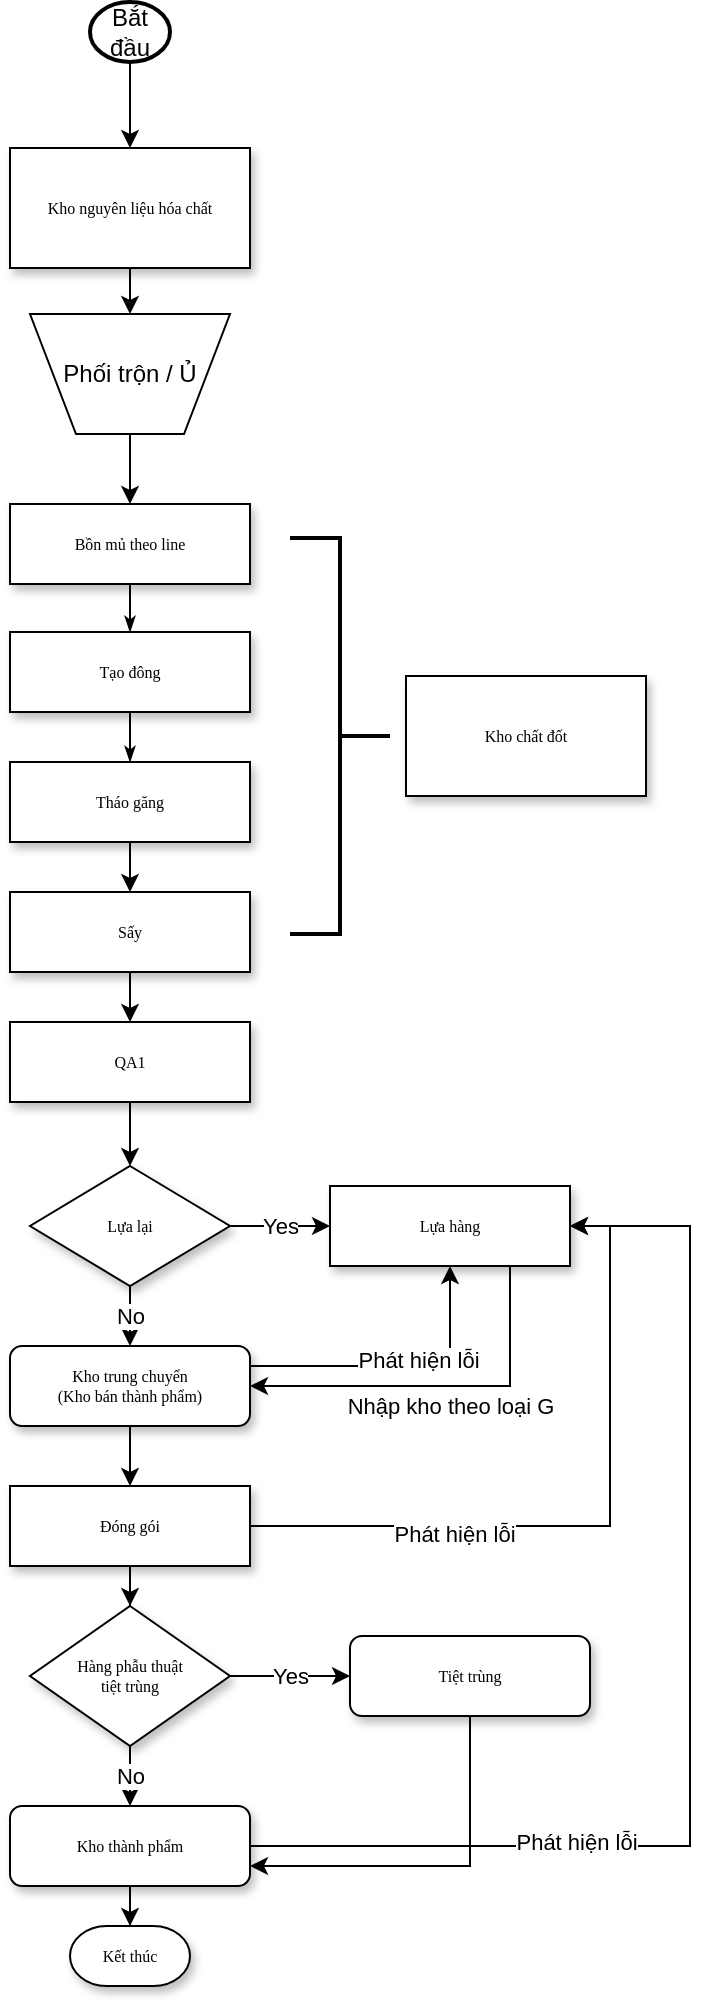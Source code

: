 <mxfile version="20.8.20" type="github">
  <diagram name="Page-1" id="edf60f1a-56cd-e834-aa8a-f176f3a09ee4">
    <mxGraphModel dx="969" dy="493" grid="0" gridSize="10" guides="1" tooltips="1" connect="1" arrows="1" fold="1" page="1" pageScale="1" pageWidth="1100" pageHeight="850" background="none" math="0" shadow="0">
      <root>
        <mxCell id="0" />
        <mxCell id="1" parent="0" />
        <mxCell id="MFHxN7QSzjFUIQAsr9AZ-50" style="edgeStyle=orthogonalEdgeStyle;rounded=0;orthogonalLoop=1;jettySize=auto;html=1;" edge="1" parent="1" source="60e70716793133e9-4" target="MFHxN7QSzjFUIQAsr9AZ-2">
          <mxGeometry relative="1" as="geometry" />
        </mxCell>
        <mxCell id="60e70716793133e9-4" value="Kho nguyên liệu hóa chất" style="rounded=0;whiteSpace=wrap;html=1;shadow=1;labelBackgroundColor=none;strokeWidth=1;fontFamily=Verdana;fontSize=8;align=center;" parent="1" vertex="1">
          <mxGeometry x="190" y="183" width="120" height="60" as="geometry" />
        </mxCell>
        <mxCell id="60e70716793133e9-38" style="edgeStyle=orthogonalEdgeStyle;rounded=0;html=1;labelBackgroundColor=none;startSize=5;endArrow=classicThin;endFill=1;endSize=5;jettySize=auto;orthogonalLoop=1;strokeWidth=1;fontFamily=Verdana;fontSize=8" parent="1" source="60e70716793133e9-9" target="60e70716793133e9-11" edge="1">
          <mxGeometry relative="1" as="geometry" />
        </mxCell>
        <mxCell id="60e70716793133e9-9" value="Bồn mủ theo line" style="whiteSpace=wrap;html=1;rounded=0;shadow=1;labelBackgroundColor=none;strokeWidth=1;fontFamily=Verdana;fontSize=8;align=center;" parent="1" vertex="1">
          <mxGeometry x="190" y="361" width="120" height="40" as="geometry" />
        </mxCell>
        <mxCell id="60e70716793133e9-41" style="edgeStyle=orthogonalEdgeStyle;rounded=0;html=1;labelBackgroundColor=none;startSize=5;endArrow=classicThin;endFill=1;endSize=5;jettySize=auto;orthogonalLoop=1;strokeWidth=1;fontFamily=Verdana;fontSize=8" parent="1" source="60e70716793133e9-11" target="60e70716793133e9-13" edge="1">
          <mxGeometry relative="1" as="geometry" />
        </mxCell>
        <mxCell id="60e70716793133e9-11" value="Tạo đông" style="whiteSpace=wrap;html=1;rounded=0;shadow=1;labelBackgroundColor=none;strokeWidth=1;fontFamily=Verdana;fontSize=8;align=center;spacing=6;" parent="1" vertex="1">
          <mxGeometry x="190" y="425" width="120" height="40" as="geometry" />
        </mxCell>
        <mxCell id="60e70716793133e9-42" style="edgeStyle=orthogonalEdgeStyle;rounded=0;html=1;labelBackgroundColor=none;startSize=5;endArrow=classicThin;endFill=1;endSize=5;jettySize=auto;orthogonalLoop=1;strokeWidth=1;fontFamily=Verdana;fontSize=8;startArrow=none;" parent="1" source="60e70716793133e9-15" edge="1">
          <mxGeometry relative="1" as="geometry">
            <mxPoint x="250" y="580" as="targetPoint" />
          </mxGeometry>
        </mxCell>
        <mxCell id="MFHxN7QSzjFUIQAsr9AZ-54" style="edgeStyle=orthogonalEdgeStyle;rounded=0;orthogonalLoop=1;jettySize=auto;html=1;" edge="1" parent="1" source="60e70716793133e9-13" target="60e70716793133e9-15">
          <mxGeometry relative="1" as="geometry" />
        </mxCell>
        <mxCell id="60e70716793133e9-13" value="Tháo găng" style="whiteSpace=wrap;html=1;rounded=0;shadow=1;labelBackgroundColor=none;strokeWidth=1;fontFamily=Verdana;fontSize=8;align=center;" parent="1" vertex="1">
          <mxGeometry x="190" y="490" width="120" height="40" as="geometry" />
        </mxCell>
        <mxCell id="MFHxN7QSzjFUIQAsr9AZ-36" style="edgeStyle=orthogonalEdgeStyle;rounded=0;orthogonalLoop=1;jettySize=auto;html=1;entryX=0.5;entryY=0;entryDx=0;entryDy=0;" edge="1" parent="1" source="60e70716793133e9-15" target="MFHxN7QSzjFUIQAsr9AZ-4">
          <mxGeometry relative="1" as="geometry" />
        </mxCell>
        <mxCell id="MFHxN7QSzjFUIQAsr9AZ-21" style="edgeStyle=orthogonalEdgeStyle;rounded=0;orthogonalLoop=1;jettySize=auto;html=1;entryX=1;entryY=0.5;entryDx=0;entryDy=0;" edge="1" parent="1" source="60e70716793133e9-18" target="MFHxN7QSzjFUIQAsr9AZ-15">
          <mxGeometry relative="1" as="geometry" />
        </mxCell>
        <mxCell id="MFHxN7QSzjFUIQAsr9AZ-22" value="Phát hiện lỗi" style="edgeLabel;html=1;align=center;verticalAlign=middle;resizable=0;points=[];" vertex="1" connectable="0" parent="MFHxN7QSzjFUIQAsr9AZ-21">
          <mxGeometry x="-0.417" y="-4" relative="1" as="geometry">
            <mxPoint as="offset" />
          </mxGeometry>
        </mxCell>
        <mxCell id="MFHxN7QSzjFUIQAsr9AZ-48" style="edgeStyle=orthogonalEdgeStyle;rounded=0;orthogonalLoop=1;jettySize=auto;html=1;" edge="1" parent="1" source="60e70716793133e9-18" target="60e70716793133e9-26">
          <mxGeometry relative="1" as="geometry" />
        </mxCell>
        <mxCell id="60e70716793133e9-18" value="Đóng gói" style="whiteSpace=wrap;html=1;rounded=0;shadow=1;labelBackgroundColor=none;strokeWidth=1;fontFamily=Verdana;fontSize=8;align=center;" parent="1" vertex="1">
          <mxGeometry x="190" y="852" width="120" height="40" as="geometry" />
        </mxCell>
        <mxCell id="MFHxN7QSzjFUIQAsr9AZ-20" style="edgeStyle=orthogonalEdgeStyle;rounded=0;orthogonalLoop=1;jettySize=auto;html=1;" edge="1" parent="1" source="60e70716793133e9-20" target="60e70716793133e9-18">
          <mxGeometry relative="1" as="geometry" />
        </mxCell>
        <mxCell id="MFHxN7QSzjFUIQAsr9AZ-27" style="edgeStyle=orthogonalEdgeStyle;rounded=0;orthogonalLoop=1;jettySize=auto;html=1;" edge="1" parent="1" source="60e70716793133e9-20" target="MFHxN7QSzjFUIQAsr9AZ-15">
          <mxGeometry relative="1" as="geometry">
            <Array as="points">
              <mxPoint x="410" y="792" />
            </Array>
          </mxGeometry>
        </mxCell>
        <mxCell id="MFHxN7QSzjFUIQAsr9AZ-30" value="Phát hiện lỗi" style="edgeLabel;html=1;align=center;verticalAlign=middle;resizable=0;points=[];" vertex="1" connectable="0" parent="MFHxN7QSzjFUIQAsr9AZ-27">
          <mxGeometry x="0.11" y="3" relative="1" as="geometry">
            <mxPoint as="offset" />
          </mxGeometry>
        </mxCell>
        <mxCell id="60e70716793133e9-20" value="Kho trung chuyển&lt;br&gt;(Kho bán thành phẩm)" style="rounded=1;whiteSpace=wrap;html=1;shadow=1;labelBackgroundColor=none;strokeWidth=1;fontFamily=Verdana;fontSize=8;align=center;" parent="1" vertex="1">
          <mxGeometry x="190" y="782" width="120" height="40" as="geometry" />
        </mxCell>
        <mxCell id="MFHxN7QSzjFUIQAsr9AZ-17" value="Yes" style="edgeStyle=orthogonalEdgeStyle;rounded=0;orthogonalLoop=1;jettySize=auto;html=1;" edge="1" parent="1" source="60e70716793133e9-21" target="MFHxN7QSzjFUIQAsr9AZ-15">
          <mxGeometry relative="1" as="geometry">
            <Array as="points">
              <mxPoint x="330" y="722" />
              <mxPoint x="330" y="722" />
            </Array>
          </mxGeometry>
        </mxCell>
        <mxCell id="MFHxN7QSzjFUIQAsr9AZ-19" value="No" style="edgeStyle=orthogonalEdgeStyle;rounded=0;orthogonalLoop=1;jettySize=auto;html=1;entryX=0.5;entryY=0;entryDx=0;entryDy=0;" edge="1" parent="1" source="60e70716793133e9-21" target="60e70716793133e9-20">
          <mxGeometry relative="1" as="geometry" />
        </mxCell>
        <mxCell id="60e70716793133e9-21" value="Lựa lại" style="rhombus;whiteSpace=wrap;html=1;rounded=0;shadow=1;labelBackgroundColor=none;strokeWidth=1;fontFamily=Verdana;fontSize=8;align=center;" parent="1" vertex="1">
          <mxGeometry x="200" y="692" width="100" height="60" as="geometry" />
        </mxCell>
        <mxCell id="MFHxN7QSzjFUIQAsr9AZ-10" style="edgeStyle=orthogonalEdgeStyle;rounded=0;orthogonalLoop=1;jettySize=auto;html=1;" edge="1" parent="1" source="60e70716793133e9-23" target="60e70716793133e9-30">
          <mxGeometry relative="1" as="geometry" />
        </mxCell>
        <mxCell id="MFHxN7QSzjFUIQAsr9AZ-23" style="edgeStyle=orthogonalEdgeStyle;rounded=0;orthogonalLoop=1;jettySize=auto;html=1;" edge="1" parent="1" source="60e70716793133e9-23" target="MFHxN7QSzjFUIQAsr9AZ-15">
          <mxGeometry relative="1" as="geometry">
            <Array as="points">
              <mxPoint x="530" y="1032" />
              <mxPoint x="530" y="722" />
            </Array>
          </mxGeometry>
        </mxCell>
        <mxCell id="MFHxN7QSzjFUIQAsr9AZ-24" value="Phát hiện lỗi" style="edgeLabel;html=1;align=center;verticalAlign=middle;resizable=0;points=[];" vertex="1" connectable="0" parent="MFHxN7QSzjFUIQAsr9AZ-23">
          <mxGeometry x="-0.448" y="2" relative="1" as="geometry">
            <mxPoint as="offset" />
          </mxGeometry>
        </mxCell>
        <mxCell id="60e70716793133e9-23" value="Kho thành phẩm" style="rounded=1;whiteSpace=wrap;html=1;shadow=1;labelBackgroundColor=none;strokeWidth=1;fontFamily=Verdana;fontSize=8;align=center;" parent="1" vertex="1">
          <mxGeometry x="190" y="1012" width="120" height="40" as="geometry" />
        </mxCell>
        <mxCell id="MFHxN7QSzjFUIQAsr9AZ-6" value="Yes" style="edgeStyle=orthogonalEdgeStyle;rounded=0;orthogonalLoop=1;jettySize=auto;html=1;entryX=0;entryY=0.5;entryDx=0;entryDy=0;" edge="1" parent="1" source="60e70716793133e9-26" target="MFHxN7QSzjFUIQAsr9AZ-5">
          <mxGeometry relative="1" as="geometry" />
        </mxCell>
        <mxCell id="MFHxN7QSzjFUIQAsr9AZ-9" value="No" style="edgeStyle=orthogonalEdgeStyle;rounded=0;orthogonalLoop=1;jettySize=auto;html=1;" edge="1" parent="1" source="60e70716793133e9-26" target="60e70716793133e9-23">
          <mxGeometry relative="1" as="geometry" />
        </mxCell>
        <mxCell id="60e70716793133e9-26" value="Hàng phẫu thuật &lt;br&gt;tiệt trùng" style="rhombus;whiteSpace=wrap;html=1;rounded=0;shadow=1;labelBackgroundColor=none;strokeWidth=1;fontFamily=Verdana;fontSize=8;align=center;" parent="1" vertex="1">
          <mxGeometry x="200" y="912" width="100" height="70" as="geometry" />
        </mxCell>
        <mxCell id="60e70716793133e9-30" value="Kết thúc" style="strokeWidth=1;html=1;shape=mxgraph.flowchart.terminator;whiteSpace=wrap;rounded=0;shadow=1;labelBackgroundColor=none;fontFamily=Verdana;fontSize=8;align=center;" parent="1" vertex="1">
          <mxGeometry x="220" y="1072" width="60" height="30" as="geometry" />
        </mxCell>
        <mxCell id="MFHxN7QSzjFUIQAsr9AZ-1" value="Kho chất đốt" style="rounded=0;whiteSpace=wrap;html=1;shadow=1;labelBackgroundColor=none;strokeWidth=1;fontFamily=Verdana;fontSize=8;align=center;" vertex="1" parent="1">
          <mxGeometry x="388" y="447" width="120" height="60" as="geometry" />
        </mxCell>
        <mxCell id="MFHxN7QSzjFUIQAsr9AZ-43" style="edgeStyle=orthogonalEdgeStyle;rounded=0;orthogonalLoop=1;jettySize=auto;html=1;" edge="1" parent="1" source="MFHxN7QSzjFUIQAsr9AZ-2" target="60e70716793133e9-9">
          <mxGeometry relative="1" as="geometry" />
        </mxCell>
        <mxCell id="MFHxN7QSzjFUIQAsr9AZ-2" value="Phối trộn / Ủ" style="verticalLabelPosition=middle;verticalAlign=middle;html=1;shape=trapezoid;perimeter=trapezoidPerimeter;whiteSpace=wrap;size=0.23;arcSize=10;flipV=1;labelPosition=center;align=center;" vertex="1" parent="1">
          <mxGeometry x="200" y="266" width="100" height="60" as="geometry" />
        </mxCell>
        <mxCell id="MFHxN7QSzjFUIQAsr9AZ-49" style="edgeStyle=orthogonalEdgeStyle;rounded=0;orthogonalLoop=1;jettySize=auto;html=1;entryX=0.5;entryY=0;entryDx=0;entryDy=0;" edge="1" parent="1" source="MFHxN7QSzjFUIQAsr9AZ-4" target="60e70716793133e9-21">
          <mxGeometry relative="1" as="geometry" />
        </mxCell>
        <mxCell id="MFHxN7QSzjFUIQAsr9AZ-4" value="QA1" style="whiteSpace=wrap;html=1;rounded=0;shadow=1;labelBackgroundColor=none;strokeWidth=1;fontFamily=Verdana;fontSize=8;align=center;" vertex="1" parent="1">
          <mxGeometry x="190" y="620" width="120" height="40" as="geometry" />
        </mxCell>
        <mxCell id="MFHxN7QSzjFUIQAsr9AZ-11" style="edgeStyle=orthogonalEdgeStyle;rounded=0;orthogonalLoop=1;jettySize=auto;html=1;entryX=1;entryY=0.75;entryDx=0;entryDy=0;" edge="1" parent="1" source="MFHxN7QSzjFUIQAsr9AZ-5" target="60e70716793133e9-23">
          <mxGeometry relative="1" as="geometry">
            <Array as="points">
              <mxPoint x="420" y="1042" />
            </Array>
          </mxGeometry>
        </mxCell>
        <mxCell id="MFHxN7QSzjFUIQAsr9AZ-5" value="Tiệt trùng" style="rounded=1;whiteSpace=wrap;html=1;shadow=1;labelBackgroundColor=none;strokeWidth=1;fontFamily=Verdana;fontSize=8;align=center;" vertex="1" parent="1">
          <mxGeometry x="360" y="927" width="120" height="40" as="geometry" />
        </mxCell>
        <mxCell id="MFHxN7QSzjFUIQAsr9AZ-29" style="edgeStyle=orthogonalEdgeStyle;rounded=0;orthogonalLoop=1;jettySize=auto;html=1;entryX=1;entryY=0.5;entryDx=0;entryDy=0;" edge="1" parent="1" source="MFHxN7QSzjFUIQAsr9AZ-15" target="60e70716793133e9-20">
          <mxGeometry relative="1" as="geometry">
            <Array as="points">
              <mxPoint x="440" y="802" />
            </Array>
          </mxGeometry>
        </mxCell>
        <mxCell id="MFHxN7QSzjFUIQAsr9AZ-31" value="Nhập kho theo loại G" style="edgeLabel;html=1;align=center;verticalAlign=middle;resizable=0;points=[];" vertex="1" connectable="0" parent="MFHxN7QSzjFUIQAsr9AZ-29">
          <mxGeometry x="-0.493" y="4" relative="1" as="geometry">
            <mxPoint x="-34" y="22" as="offset" />
          </mxGeometry>
        </mxCell>
        <mxCell id="MFHxN7QSzjFUIQAsr9AZ-15" value="Lựa hàng" style="whiteSpace=wrap;html=1;rounded=0;shadow=1;labelBackgroundColor=none;strokeWidth=1;fontFamily=Verdana;fontSize=8;align=center;" vertex="1" parent="1">
          <mxGeometry x="350" y="702" width="120" height="40" as="geometry" />
        </mxCell>
        <mxCell id="MFHxN7QSzjFUIQAsr9AZ-52" style="edgeStyle=orthogonalEdgeStyle;rounded=0;orthogonalLoop=1;jettySize=auto;html=1;" edge="1" parent="1" source="MFHxN7QSzjFUIQAsr9AZ-32" target="60e70716793133e9-4">
          <mxGeometry relative="1" as="geometry" />
        </mxCell>
        <mxCell id="MFHxN7QSzjFUIQAsr9AZ-32" value="Bắt đầu" style="strokeWidth=2;html=1;shape=mxgraph.flowchart.start_2;whiteSpace=wrap;" vertex="1" parent="1">
          <mxGeometry x="230" y="110" width="40" height="30" as="geometry" />
        </mxCell>
        <mxCell id="MFHxN7QSzjFUIQAsr9AZ-46" value="" style="strokeWidth=2;html=1;shape=mxgraph.flowchart.annotation_2;align=left;labelPosition=right;pointerEvents=1;direction=west;" vertex="1" parent="1">
          <mxGeometry x="330" y="378" width="50" height="198" as="geometry" />
        </mxCell>
        <mxCell id="60e70716793133e9-15" value="Sấy" style="whiteSpace=wrap;html=1;rounded=0;shadow=1;labelBackgroundColor=none;strokeWidth=1;fontFamily=Verdana;fontSize=8;align=center;" parent="1" vertex="1">
          <mxGeometry x="190" y="555" width="120" height="40" as="geometry" />
        </mxCell>
      </root>
    </mxGraphModel>
  </diagram>
</mxfile>
